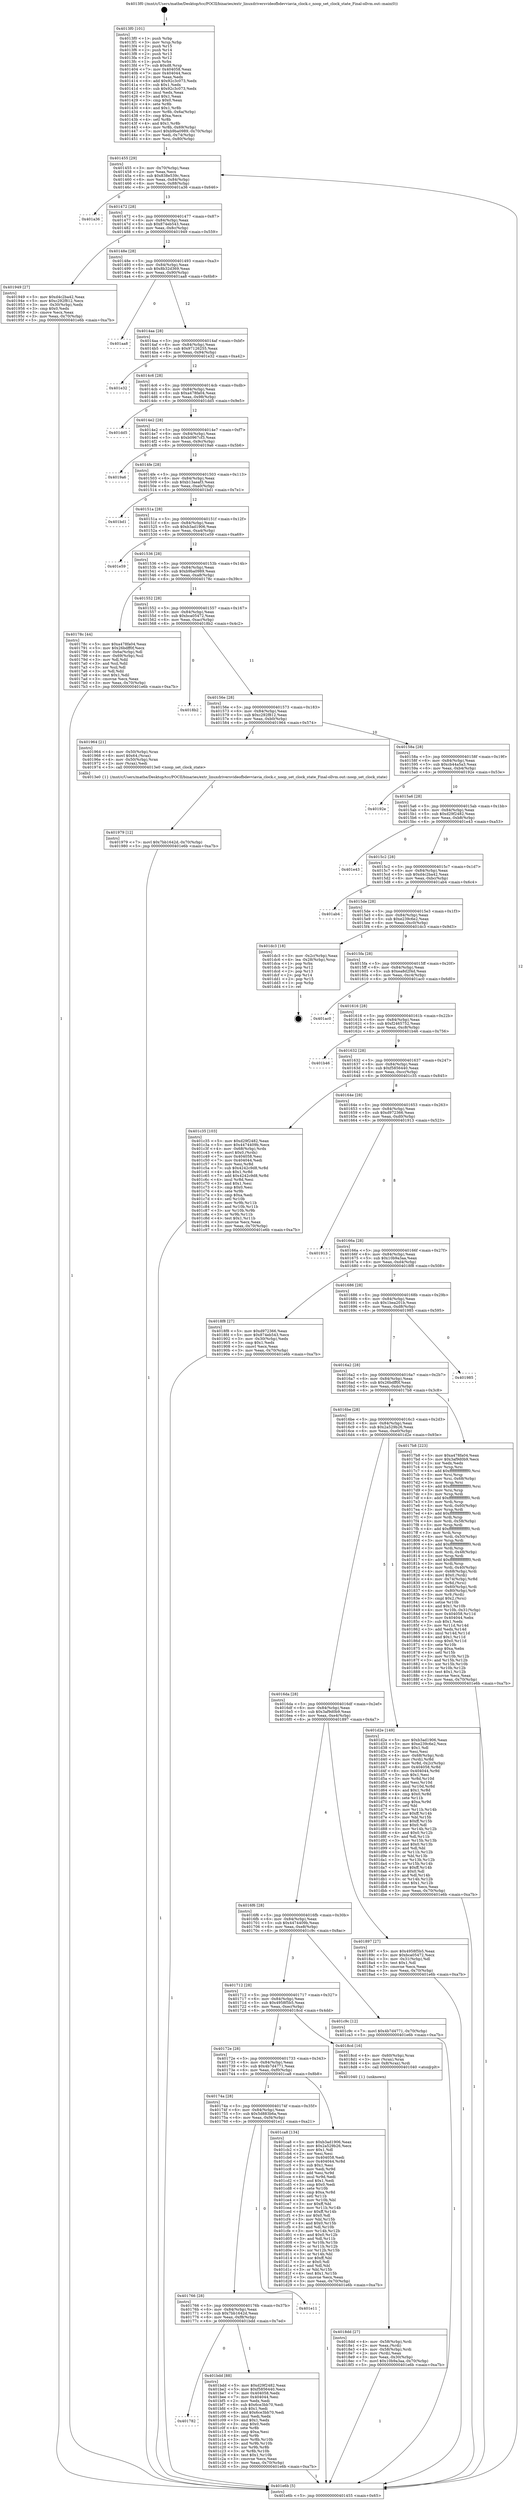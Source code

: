 digraph "0x4013f0" {
  label = "0x4013f0 (/mnt/c/Users/mathe/Desktop/tcc/POCII/binaries/extr_linuxdriversvideofbdevviavia_clock.c_noop_set_clock_state_Final-ollvm.out::main(0))"
  labelloc = "t"
  node[shape=record]

  Entry [label="",width=0.3,height=0.3,shape=circle,fillcolor=black,style=filled]
  "0x401455" [label="{
     0x401455 [29]\l
     | [instrs]\l
     &nbsp;&nbsp;0x401455 \<+3\>: mov -0x70(%rbp),%eax\l
     &nbsp;&nbsp;0x401458 \<+2\>: mov %eax,%ecx\l
     &nbsp;&nbsp;0x40145a \<+6\>: sub $0x838e539c,%ecx\l
     &nbsp;&nbsp;0x401460 \<+6\>: mov %eax,-0x84(%rbp)\l
     &nbsp;&nbsp;0x401466 \<+6\>: mov %ecx,-0x88(%rbp)\l
     &nbsp;&nbsp;0x40146c \<+6\>: je 0000000000401a36 \<main+0x646\>\l
  }"]
  "0x401a36" [label="{
     0x401a36\l
  }", style=dashed]
  "0x401472" [label="{
     0x401472 [28]\l
     | [instrs]\l
     &nbsp;&nbsp;0x401472 \<+5\>: jmp 0000000000401477 \<main+0x87\>\l
     &nbsp;&nbsp;0x401477 \<+6\>: mov -0x84(%rbp),%eax\l
     &nbsp;&nbsp;0x40147d \<+5\>: sub $0x874eb543,%eax\l
     &nbsp;&nbsp;0x401482 \<+6\>: mov %eax,-0x8c(%rbp)\l
     &nbsp;&nbsp;0x401488 \<+6\>: je 0000000000401949 \<main+0x559\>\l
  }"]
  Exit [label="",width=0.3,height=0.3,shape=circle,fillcolor=black,style=filled,peripheries=2]
  "0x401949" [label="{
     0x401949 [27]\l
     | [instrs]\l
     &nbsp;&nbsp;0x401949 \<+5\>: mov $0xd4c2ba42,%eax\l
     &nbsp;&nbsp;0x40194e \<+5\>: mov $0xc292f812,%ecx\l
     &nbsp;&nbsp;0x401953 \<+3\>: mov -0x30(%rbp),%edx\l
     &nbsp;&nbsp;0x401956 \<+3\>: cmp $0x0,%edx\l
     &nbsp;&nbsp;0x401959 \<+3\>: cmove %ecx,%eax\l
     &nbsp;&nbsp;0x40195c \<+3\>: mov %eax,-0x70(%rbp)\l
     &nbsp;&nbsp;0x40195f \<+5\>: jmp 0000000000401e6b \<main+0xa7b\>\l
  }"]
  "0x40148e" [label="{
     0x40148e [28]\l
     | [instrs]\l
     &nbsp;&nbsp;0x40148e \<+5\>: jmp 0000000000401493 \<main+0xa3\>\l
     &nbsp;&nbsp;0x401493 \<+6\>: mov -0x84(%rbp),%eax\l
     &nbsp;&nbsp;0x401499 \<+5\>: sub $0x8b32d369,%eax\l
     &nbsp;&nbsp;0x40149e \<+6\>: mov %eax,-0x90(%rbp)\l
     &nbsp;&nbsp;0x4014a4 \<+6\>: je 0000000000401aa8 \<main+0x6b8\>\l
  }"]
  "0x401782" [label="{
     0x401782\l
  }", style=dashed]
  "0x401aa8" [label="{
     0x401aa8\l
  }", style=dashed]
  "0x4014aa" [label="{
     0x4014aa [28]\l
     | [instrs]\l
     &nbsp;&nbsp;0x4014aa \<+5\>: jmp 00000000004014af \<main+0xbf\>\l
     &nbsp;&nbsp;0x4014af \<+6\>: mov -0x84(%rbp),%eax\l
     &nbsp;&nbsp;0x4014b5 \<+5\>: sub $0x97126255,%eax\l
     &nbsp;&nbsp;0x4014ba \<+6\>: mov %eax,-0x94(%rbp)\l
     &nbsp;&nbsp;0x4014c0 \<+6\>: je 0000000000401e32 \<main+0xa42\>\l
  }"]
  "0x401bdd" [label="{
     0x401bdd [88]\l
     | [instrs]\l
     &nbsp;&nbsp;0x401bdd \<+5\>: mov $0xd29f2482,%eax\l
     &nbsp;&nbsp;0x401be2 \<+5\>: mov $0xf5856440,%ecx\l
     &nbsp;&nbsp;0x401be7 \<+7\>: mov 0x404058,%edx\l
     &nbsp;&nbsp;0x401bee \<+7\>: mov 0x404044,%esi\l
     &nbsp;&nbsp;0x401bf5 \<+2\>: mov %edx,%edi\l
     &nbsp;&nbsp;0x401bf7 \<+6\>: sub $0x6ce3bb70,%edi\l
     &nbsp;&nbsp;0x401bfd \<+3\>: sub $0x1,%edi\l
     &nbsp;&nbsp;0x401c00 \<+6\>: add $0x6ce3bb70,%edi\l
     &nbsp;&nbsp;0x401c06 \<+3\>: imul %edi,%edx\l
     &nbsp;&nbsp;0x401c09 \<+3\>: and $0x1,%edx\l
     &nbsp;&nbsp;0x401c0c \<+3\>: cmp $0x0,%edx\l
     &nbsp;&nbsp;0x401c0f \<+4\>: sete %r8b\l
     &nbsp;&nbsp;0x401c13 \<+3\>: cmp $0xa,%esi\l
     &nbsp;&nbsp;0x401c16 \<+4\>: setl %r9b\l
     &nbsp;&nbsp;0x401c1a \<+3\>: mov %r8b,%r10b\l
     &nbsp;&nbsp;0x401c1d \<+3\>: and %r9b,%r10b\l
     &nbsp;&nbsp;0x401c20 \<+3\>: xor %r9b,%r8b\l
     &nbsp;&nbsp;0x401c23 \<+3\>: or %r8b,%r10b\l
     &nbsp;&nbsp;0x401c26 \<+4\>: test $0x1,%r10b\l
     &nbsp;&nbsp;0x401c2a \<+3\>: cmovne %ecx,%eax\l
     &nbsp;&nbsp;0x401c2d \<+3\>: mov %eax,-0x70(%rbp)\l
     &nbsp;&nbsp;0x401c30 \<+5\>: jmp 0000000000401e6b \<main+0xa7b\>\l
  }"]
  "0x401e32" [label="{
     0x401e32\l
  }", style=dashed]
  "0x4014c6" [label="{
     0x4014c6 [28]\l
     | [instrs]\l
     &nbsp;&nbsp;0x4014c6 \<+5\>: jmp 00000000004014cb \<main+0xdb\>\l
     &nbsp;&nbsp;0x4014cb \<+6\>: mov -0x84(%rbp),%eax\l
     &nbsp;&nbsp;0x4014d1 \<+5\>: sub $0xa478fa04,%eax\l
     &nbsp;&nbsp;0x4014d6 \<+6\>: mov %eax,-0x98(%rbp)\l
     &nbsp;&nbsp;0x4014dc \<+6\>: je 0000000000401dd5 \<main+0x9e5\>\l
  }"]
  "0x401766" [label="{
     0x401766 [28]\l
     | [instrs]\l
     &nbsp;&nbsp;0x401766 \<+5\>: jmp 000000000040176b \<main+0x37b\>\l
     &nbsp;&nbsp;0x40176b \<+6\>: mov -0x84(%rbp),%eax\l
     &nbsp;&nbsp;0x401771 \<+5\>: sub $0x7bb1642d,%eax\l
     &nbsp;&nbsp;0x401776 \<+6\>: mov %eax,-0xf8(%rbp)\l
     &nbsp;&nbsp;0x40177c \<+6\>: je 0000000000401bdd \<main+0x7ed\>\l
  }"]
  "0x401dd5" [label="{
     0x401dd5\l
  }", style=dashed]
  "0x4014e2" [label="{
     0x4014e2 [28]\l
     | [instrs]\l
     &nbsp;&nbsp;0x4014e2 \<+5\>: jmp 00000000004014e7 \<main+0xf7\>\l
     &nbsp;&nbsp;0x4014e7 \<+6\>: mov -0x84(%rbp),%eax\l
     &nbsp;&nbsp;0x4014ed \<+5\>: sub $0xb0967cf3,%eax\l
     &nbsp;&nbsp;0x4014f2 \<+6\>: mov %eax,-0x9c(%rbp)\l
     &nbsp;&nbsp;0x4014f8 \<+6\>: je 00000000004019a6 \<main+0x5b6\>\l
  }"]
  "0x401e11" [label="{
     0x401e11\l
  }", style=dashed]
  "0x4019a6" [label="{
     0x4019a6\l
  }", style=dashed]
  "0x4014fe" [label="{
     0x4014fe [28]\l
     | [instrs]\l
     &nbsp;&nbsp;0x4014fe \<+5\>: jmp 0000000000401503 \<main+0x113\>\l
     &nbsp;&nbsp;0x401503 \<+6\>: mov -0x84(%rbp),%eax\l
     &nbsp;&nbsp;0x401509 \<+5\>: sub $0xb13aeaf3,%eax\l
     &nbsp;&nbsp;0x40150e \<+6\>: mov %eax,-0xa0(%rbp)\l
     &nbsp;&nbsp;0x401514 \<+6\>: je 0000000000401bd1 \<main+0x7e1\>\l
  }"]
  "0x40174a" [label="{
     0x40174a [28]\l
     | [instrs]\l
     &nbsp;&nbsp;0x40174a \<+5\>: jmp 000000000040174f \<main+0x35f\>\l
     &nbsp;&nbsp;0x40174f \<+6\>: mov -0x84(%rbp),%eax\l
     &nbsp;&nbsp;0x401755 \<+5\>: sub $0x5d883b6a,%eax\l
     &nbsp;&nbsp;0x40175a \<+6\>: mov %eax,-0xf4(%rbp)\l
     &nbsp;&nbsp;0x401760 \<+6\>: je 0000000000401e11 \<main+0xa21\>\l
  }"]
  "0x401bd1" [label="{
     0x401bd1\l
  }", style=dashed]
  "0x40151a" [label="{
     0x40151a [28]\l
     | [instrs]\l
     &nbsp;&nbsp;0x40151a \<+5\>: jmp 000000000040151f \<main+0x12f\>\l
     &nbsp;&nbsp;0x40151f \<+6\>: mov -0x84(%rbp),%eax\l
     &nbsp;&nbsp;0x401525 \<+5\>: sub $0xb3ad1906,%eax\l
     &nbsp;&nbsp;0x40152a \<+6\>: mov %eax,-0xa4(%rbp)\l
     &nbsp;&nbsp;0x401530 \<+6\>: je 0000000000401e59 \<main+0xa69\>\l
  }"]
  "0x401ca8" [label="{
     0x401ca8 [134]\l
     | [instrs]\l
     &nbsp;&nbsp;0x401ca8 \<+5\>: mov $0xb3ad1906,%eax\l
     &nbsp;&nbsp;0x401cad \<+5\>: mov $0x2a529b26,%ecx\l
     &nbsp;&nbsp;0x401cb2 \<+2\>: mov $0x1,%dl\l
     &nbsp;&nbsp;0x401cb4 \<+2\>: xor %esi,%esi\l
     &nbsp;&nbsp;0x401cb6 \<+7\>: mov 0x404058,%edi\l
     &nbsp;&nbsp;0x401cbd \<+8\>: mov 0x404044,%r8d\l
     &nbsp;&nbsp;0x401cc5 \<+3\>: sub $0x1,%esi\l
     &nbsp;&nbsp;0x401cc8 \<+3\>: mov %edi,%r9d\l
     &nbsp;&nbsp;0x401ccb \<+3\>: add %esi,%r9d\l
     &nbsp;&nbsp;0x401cce \<+4\>: imul %r9d,%edi\l
     &nbsp;&nbsp;0x401cd2 \<+3\>: and $0x1,%edi\l
     &nbsp;&nbsp;0x401cd5 \<+3\>: cmp $0x0,%edi\l
     &nbsp;&nbsp;0x401cd8 \<+4\>: sete %r10b\l
     &nbsp;&nbsp;0x401cdc \<+4\>: cmp $0xa,%r8d\l
     &nbsp;&nbsp;0x401ce0 \<+4\>: setl %r11b\l
     &nbsp;&nbsp;0x401ce4 \<+3\>: mov %r10b,%bl\l
     &nbsp;&nbsp;0x401ce7 \<+3\>: xor $0xff,%bl\l
     &nbsp;&nbsp;0x401cea \<+3\>: mov %r11b,%r14b\l
     &nbsp;&nbsp;0x401ced \<+4\>: xor $0xff,%r14b\l
     &nbsp;&nbsp;0x401cf1 \<+3\>: xor $0x0,%dl\l
     &nbsp;&nbsp;0x401cf4 \<+3\>: mov %bl,%r15b\l
     &nbsp;&nbsp;0x401cf7 \<+4\>: and $0x0,%r15b\l
     &nbsp;&nbsp;0x401cfb \<+3\>: and %dl,%r10b\l
     &nbsp;&nbsp;0x401cfe \<+3\>: mov %r14b,%r12b\l
     &nbsp;&nbsp;0x401d01 \<+4\>: and $0x0,%r12b\l
     &nbsp;&nbsp;0x401d05 \<+3\>: and %dl,%r11b\l
     &nbsp;&nbsp;0x401d08 \<+3\>: or %r10b,%r15b\l
     &nbsp;&nbsp;0x401d0b \<+3\>: or %r11b,%r12b\l
     &nbsp;&nbsp;0x401d0e \<+3\>: xor %r12b,%r15b\l
     &nbsp;&nbsp;0x401d11 \<+3\>: or %r14b,%bl\l
     &nbsp;&nbsp;0x401d14 \<+3\>: xor $0xff,%bl\l
     &nbsp;&nbsp;0x401d17 \<+3\>: or $0x0,%dl\l
     &nbsp;&nbsp;0x401d1a \<+2\>: and %dl,%bl\l
     &nbsp;&nbsp;0x401d1c \<+3\>: or %bl,%r15b\l
     &nbsp;&nbsp;0x401d1f \<+4\>: test $0x1,%r15b\l
     &nbsp;&nbsp;0x401d23 \<+3\>: cmovne %ecx,%eax\l
     &nbsp;&nbsp;0x401d26 \<+3\>: mov %eax,-0x70(%rbp)\l
     &nbsp;&nbsp;0x401d29 \<+5\>: jmp 0000000000401e6b \<main+0xa7b\>\l
  }"]
  "0x401e59" [label="{
     0x401e59\l
  }", style=dashed]
  "0x401536" [label="{
     0x401536 [28]\l
     | [instrs]\l
     &nbsp;&nbsp;0x401536 \<+5\>: jmp 000000000040153b \<main+0x14b\>\l
     &nbsp;&nbsp;0x40153b \<+6\>: mov -0x84(%rbp),%eax\l
     &nbsp;&nbsp;0x401541 \<+5\>: sub $0xb9ba0989,%eax\l
     &nbsp;&nbsp;0x401546 \<+6\>: mov %eax,-0xa8(%rbp)\l
     &nbsp;&nbsp;0x40154c \<+6\>: je 000000000040178c \<main+0x39c\>\l
  }"]
  "0x401979" [label="{
     0x401979 [12]\l
     | [instrs]\l
     &nbsp;&nbsp;0x401979 \<+7\>: movl $0x7bb1642d,-0x70(%rbp)\l
     &nbsp;&nbsp;0x401980 \<+5\>: jmp 0000000000401e6b \<main+0xa7b\>\l
  }"]
  "0x40178c" [label="{
     0x40178c [44]\l
     | [instrs]\l
     &nbsp;&nbsp;0x40178c \<+5\>: mov $0xa478fa04,%eax\l
     &nbsp;&nbsp;0x401791 \<+5\>: mov $0x26bdff0f,%ecx\l
     &nbsp;&nbsp;0x401796 \<+3\>: mov -0x6a(%rbp),%dl\l
     &nbsp;&nbsp;0x401799 \<+4\>: mov -0x69(%rbp),%sil\l
     &nbsp;&nbsp;0x40179d \<+3\>: mov %dl,%dil\l
     &nbsp;&nbsp;0x4017a0 \<+3\>: and %sil,%dil\l
     &nbsp;&nbsp;0x4017a3 \<+3\>: xor %sil,%dl\l
     &nbsp;&nbsp;0x4017a6 \<+3\>: or %dl,%dil\l
     &nbsp;&nbsp;0x4017a9 \<+4\>: test $0x1,%dil\l
     &nbsp;&nbsp;0x4017ad \<+3\>: cmovne %ecx,%eax\l
     &nbsp;&nbsp;0x4017b0 \<+3\>: mov %eax,-0x70(%rbp)\l
     &nbsp;&nbsp;0x4017b3 \<+5\>: jmp 0000000000401e6b \<main+0xa7b\>\l
  }"]
  "0x401552" [label="{
     0x401552 [28]\l
     | [instrs]\l
     &nbsp;&nbsp;0x401552 \<+5\>: jmp 0000000000401557 \<main+0x167\>\l
     &nbsp;&nbsp;0x401557 \<+6\>: mov -0x84(%rbp),%eax\l
     &nbsp;&nbsp;0x40155d \<+5\>: sub $0xbca05472,%eax\l
     &nbsp;&nbsp;0x401562 \<+6\>: mov %eax,-0xac(%rbp)\l
     &nbsp;&nbsp;0x401568 \<+6\>: je 00000000004018b2 \<main+0x4c2\>\l
  }"]
  "0x401e6b" [label="{
     0x401e6b [5]\l
     | [instrs]\l
     &nbsp;&nbsp;0x401e6b \<+5\>: jmp 0000000000401455 \<main+0x65\>\l
  }"]
  "0x4013f0" [label="{
     0x4013f0 [101]\l
     | [instrs]\l
     &nbsp;&nbsp;0x4013f0 \<+1\>: push %rbp\l
     &nbsp;&nbsp;0x4013f1 \<+3\>: mov %rsp,%rbp\l
     &nbsp;&nbsp;0x4013f4 \<+2\>: push %r15\l
     &nbsp;&nbsp;0x4013f6 \<+2\>: push %r14\l
     &nbsp;&nbsp;0x4013f8 \<+2\>: push %r13\l
     &nbsp;&nbsp;0x4013fa \<+2\>: push %r12\l
     &nbsp;&nbsp;0x4013fc \<+1\>: push %rbx\l
     &nbsp;&nbsp;0x4013fd \<+7\>: sub $0xd8,%rsp\l
     &nbsp;&nbsp;0x401404 \<+7\>: mov 0x404058,%eax\l
     &nbsp;&nbsp;0x40140b \<+7\>: mov 0x404044,%ecx\l
     &nbsp;&nbsp;0x401412 \<+2\>: mov %eax,%edx\l
     &nbsp;&nbsp;0x401414 \<+6\>: add $0x92c3c073,%edx\l
     &nbsp;&nbsp;0x40141a \<+3\>: sub $0x1,%edx\l
     &nbsp;&nbsp;0x40141d \<+6\>: sub $0x92c3c073,%edx\l
     &nbsp;&nbsp;0x401423 \<+3\>: imul %edx,%eax\l
     &nbsp;&nbsp;0x401426 \<+3\>: and $0x1,%eax\l
     &nbsp;&nbsp;0x401429 \<+3\>: cmp $0x0,%eax\l
     &nbsp;&nbsp;0x40142c \<+4\>: sete %r8b\l
     &nbsp;&nbsp;0x401430 \<+4\>: and $0x1,%r8b\l
     &nbsp;&nbsp;0x401434 \<+4\>: mov %r8b,-0x6a(%rbp)\l
     &nbsp;&nbsp;0x401438 \<+3\>: cmp $0xa,%ecx\l
     &nbsp;&nbsp;0x40143b \<+4\>: setl %r8b\l
     &nbsp;&nbsp;0x40143f \<+4\>: and $0x1,%r8b\l
     &nbsp;&nbsp;0x401443 \<+4\>: mov %r8b,-0x69(%rbp)\l
     &nbsp;&nbsp;0x401447 \<+7\>: movl $0xb9ba0989,-0x70(%rbp)\l
     &nbsp;&nbsp;0x40144e \<+3\>: mov %edi,-0x74(%rbp)\l
     &nbsp;&nbsp;0x401451 \<+4\>: mov %rsi,-0x80(%rbp)\l
  }"]
  "0x4018dd" [label="{
     0x4018dd [27]\l
     | [instrs]\l
     &nbsp;&nbsp;0x4018dd \<+4\>: mov -0x58(%rbp),%rdi\l
     &nbsp;&nbsp;0x4018e1 \<+2\>: mov %eax,(%rdi)\l
     &nbsp;&nbsp;0x4018e3 \<+4\>: mov -0x58(%rbp),%rdi\l
     &nbsp;&nbsp;0x4018e7 \<+2\>: mov (%rdi),%eax\l
     &nbsp;&nbsp;0x4018e9 \<+3\>: mov %eax,-0x30(%rbp)\l
     &nbsp;&nbsp;0x4018ec \<+7\>: movl $0x10b9a3aa,-0x70(%rbp)\l
     &nbsp;&nbsp;0x4018f3 \<+5\>: jmp 0000000000401e6b \<main+0xa7b\>\l
  }"]
  "0x4018b2" [label="{
     0x4018b2\l
  }", style=dashed]
  "0x40156e" [label="{
     0x40156e [28]\l
     | [instrs]\l
     &nbsp;&nbsp;0x40156e \<+5\>: jmp 0000000000401573 \<main+0x183\>\l
     &nbsp;&nbsp;0x401573 \<+6\>: mov -0x84(%rbp),%eax\l
     &nbsp;&nbsp;0x401579 \<+5\>: sub $0xc292f812,%eax\l
     &nbsp;&nbsp;0x40157e \<+6\>: mov %eax,-0xb0(%rbp)\l
     &nbsp;&nbsp;0x401584 \<+6\>: je 0000000000401964 \<main+0x574\>\l
  }"]
  "0x40172e" [label="{
     0x40172e [28]\l
     | [instrs]\l
     &nbsp;&nbsp;0x40172e \<+5\>: jmp 0000000000401733 \<main+0x343\>\l
     &nbsp;&nbsp;0x401733 \<+6\>: mov -0x84(%rbp),%eax\l
     &nbsp;&nbsp;0x401739 \<+5\>: sub $0x4b7d4771,%eax\l
     &nbsp;&nbsp;0x40173e \<+6\>: mov %eax,-0xf0(%rbp)\l
     &nbsp;&nbsp;0x401744 \<+6\>: je 0000000000401ca8 \<main+0x8b8\>\l
  }"]
  "0x401964" [label="{
     0x401964 [21]\l
     | [instrs]\l
     &nbsp;&nbsp;0x401964 \<+4\>: mov -0x50(%rbp),%rax\l
     &nbsp;&nbsp;0x401968 \<+6\>: movl $0x64,(%rax)\l
     &nbsp;&nbsp;0x40196e \<+4\>: mov -0x50(%rbp),%rax\l
     &nbsp;&nbsp;0x401972 \<+2\>: mov (%rax),%edi\l
     &nbsp;&nbsp;0x401974 \<+5\>: call 00000000004013e0 \<noop_set_clock_state\>\l
     | [calls]\l
     &nbsp;&nbsp;0x4013e0 \{1\} (/mnt/c/Users/mathe/Desktop/tcc/POCII/binaries/extr_linuxdriversvideofbdevviavia_clock.c_noop_set_clock_state_Final-ollvm.out::noop_set_clock_state)\l
  }"]
  "0x40158a" [label="{
     0x40158a [28]\l
     | [instrs]\l
     &nbsp;&nbsp;0x40158a \<+5\>: jmp 000000000040158f \<main+0x19f\>\l
     &nbsp;&nbsp;0x40158f \<+6\>: mov -0x84(%rbp),%eax\l
     &nbsp;&nbsp;0x401595 \<+5\>: sub $0xcb44a5a3,%eax\l
     &nbsp;&nbsp;0x40159a \<+6\>: mov %eax,-0xb4(%rbp)\l
     &nbsp;&nbsp;0x4015a0 \<+6\>: je 000000000040192e \<main+0x53e\>\l
  }"]
  "0x4018cd" [label="{
     0x4018cd [16]\l
     | [instrs]\l
     &nbsp;&nbsp;0x4018cd \<+4\>: mov -0x60(%rbp),%rax\l
     &nbsp;&nbsp;0x4018d1 \<+3\>: mov (%rax),%rax\l
     &nbsp;&nbsp;0x4018d4 \<+4\>: mov 0x8(%rax),%rdi\l
     &nbsp;&nbsp;0x4018d8 \<+5\>: call 0000000000401040 \<atoi@plt\>\l
     | [calls]\l
     &nbsp;&nbsp;0x401040 \{1\} (unknown)\l
  }"]
  "0x40192e" [label="{
     0x40192e\l
  }", style=dashed]
  "0x4015a6" [label="{
     0x4015a6 [28]\l
     | [instrs]\l
     &nbsp;&nbsp;0x4015a6 \<+5\>: jmp 00000000004015ab \<main+0x1bb\>\l
     &nbsp;&nbsp;0x4015ab \<+6\>: mov -0x84(%rbp),%eax\l
     &nbsp;&nbsp;0x4015b1 \<+5\>: sub $0xd29f2482,%eax\l
     &nbsp;&nbsp;0x4015b6 \<+6\>: mov %eax,-0xb8(%rbp)\l
     &nbsp;&nbsp;0x4015bc \<+6\>: je 0000000000401e43 \<main+0xa53\>\l
  }"]
  "0x401712" [label="{
     0x401712 [28]\l
     | [instrs]\l
     &nbsp;&nbsp;0x401712 \<+5\>: jmp 0000000000401717 \<main+0x327\>\l
     &nbsp;&nbsp;0x401717 \<+6\>: mov -0x84(%rbp),%eax\l
     &nbsp;&nbsp;0x40171d \<+5\>: sub $0x4958f5b5,%eax\l
     &nbsp;&nbsp;0x401722 \<+6\>: mov %eax,-0xec(%rbp)\l
     &nbsp;&nbsp;0x401728 \<+6\>: je 00000000004018cd \<main+0x4dd\>\l
  }"]
  "0x401e43" [label="{
     0x401e43\l
  }", style=dashed]
  "0x4015c2" [label="{
     0x4015c2 [28]\l
     | [instrs]\l
     &nbsp;&nbsp;0x4015c2 \<+5\>: jmp 00000000004015c7 \<main+0x1d7\>\l
     &nbsp;&nbsp;0x4015c7 \<+6\>: mov -0x84(%rbp),%eax\l
     &nbsp;&nbsp;0x4015cd \<+5\>: sub $0xd4c2ba42,%eax\l
     &nbsp;&nbsp;0x4015d2 \<+6\>: mov %eax,-0xbc(%rbp)\l
     &nbsp;&nbsp;0x4015d8 \<+6\>: je 0000000000401ab4 \<main+0x6c4\>\l
  }"]
  "0x401c9c" [label="{
     0x401c9c [12]\l
     | [instrs]\l
     &nbsp;&nbsp;0x401c9c \<+7\>: movl $0x4b7d4771,-0x70(%rbp)\l
     &nbsp;&nbsp;0x401ca3 \<+5\>: jmp 0000000000401e6b \<main+0xa7b\>\l
  }"]
  "0x401ab4" [label="{
     0x401ab4\l
  }", style=dashed]
  "0x4015de" [label="{
     0x4015de [28]\l
     | [instrs]\l
     &nbsp;&nbsp;0x4015de \<+5\>: jmp 00000000004015e3 \<main+0x1f3\>\l
     &nbsp;&nbsp;0x4015e3 \<+6\>: mov -0x84(%rbp),%eax\l
     &nbsp;&nbsp;0x4015e9 \<+5\>: sub $0xe239c6e2,%eax\l
     &nbsp;&nbsp;0x4015ee \<+6\>: mov %eax,-0xc0(%rbp)\l
     &nbsp;&nbsp;0x4015f4 \<+6\>: je 0000000000401dc3 \<main+0x9d3\>\l
  }"]
  "0x4016f6" [label="{
     0x4016f6 [28]\l
     | [instrs]\l
     &nbsp;&nbsp;0x4016f6 \<+5\>: jmp 00000000004016fb \<main+0x30b\>\l
     &nbsp;&nbsp;0x4016fb \<+6\>: mov -0x84(%rbp),%eax\l
     &nbsp;&nbsp;0x401701 \<+5\>: sub $0x4474409b,%eax\l
     &nbsp;&nbsp;0x401706 \<+6\>: mov %eax,-0xe8(%rbp)\l
     &nbsp;&nbsp;0x40170c \<+6\>: je 0000000000401c9c \<main+0x8ac\>\l
  }"]
  "0x401dc3" [label="{
     0x401dc3 [18]\l
     | [instrs]\l
     &nbsp;&nbsp;0x401dc3 \<+3\>: mov -0x2c(%rbp),%eax\l
     &nbsp;&nbsp;0x401dc6 \<+4\>: lea -0x28(%rbp),%rsp\l
     &nbsp;&nbsp;0x401dca \<+1\>: pop %rbx\l
     &nbsp;&nbsp;0x401dcb \<+2\>: pop %r12\l
     &nbsp;&nbsp;0x401dcd \<+2\>: pop %r13\l
     &nbsp;&nbsp;0x401dcf \<+2\>: pop %r14\l
     &nbsp;&nbsp;0x401dd1 \<+2\>: pop %r15\l
     &nbsp;&nbsp;0x401dd3 \<+1\>: pop %rbp\l
     &nbsp;&nbsp;0x401dd4 \<+1\>: ret\l
  }"]
  "0x4015fa" [label="{
     0x4015fa [28]\l
     | [instrs]\l
     &nbsp;&nbsp;0x4015fa \<+5\>: jmp 00000000004015ff \<main+0x20f\>\l
     &nbsp;&nbsp;0x4015ff \<+6\>: mov -0x84(%rbp),%eax\l
     &nbsp;&nbsp;0x401605 \<+5\>: sub $0xea8d2f4d,%eax\l
     &nbsp;&nbsp;0x40160a \<+6\>: mov %eax,-0xc4(%rbp)\l
     &nbsp;&nbsp;0x401610 \<+6\>: je 0000000000401ac0 \<main+0x6d0\>\l
  }"]
  "0x401897" [label="{
     0x401897 [27]\l
     | [instrs]\l
     &nbsp;&nbsp;0x401897 \<+5\>: mov $0x4958f5b5,%eax\l
     &nbsp;&nbsp;0x40189c \<+5\>: mov $0xbca05472,%ecx\l
     &nbsp;&nbsp;0x4018a1 \<+3\>: mov -0x31(%rbp),%dl\l
     &nbsp;&nbsp;0x4018a4 \<+3\>: test $0x1,%dl\l
     &nbsp;&nbsp;0x4018a7 \<+3\>: cmovne %ecx,%eax\l
     &nbsp;&nbsp;0x4018aa \<+3\>: mov %eax,-0x70(%rbp)\l
     &nbsp;&nbsp;0x4018ad \<+5\>: jmp 0000000000401e6b \<main+0xa7b\>\l
  }"]
  "0x401ac0" [label="{
     0x401ac0\l
  }", style=dashed]
  "0x401616" [label="{
     0x401616 [28]\l
     | [instrs]\l
     &nbsp;&nbsp;0x401616 \<+5\>: jmp 000000000040161b \<main+0x22b\>\l
     &nbsp;&nbsp;0x40161b \<+6\>: mov -0x84(%rbp),%eax\l
     &nbsp;&nbsp;0x401621 \<+5\>: sub $0xf2465752,%eax\l
     &nbsp;&nbsp;0x401626 \<+6\>: mov %eax,-0xc8(%rbp)\l
     &nbsp;&nbsp;0x40162c \<+6\>: je 0000000000401b46 \<main+0x756\>\l
  }"]
  "0x4016da" [label="{
     0x4016da [28]\l
     | [instrs]\l
     &nbsp;&nbsp;0x4016da \<+5\>: jmp 00000000004016df \<main+0x2ef\>\l
     &nbsp;&nbsp;0x4016df \<+6\>: mov -0x84(%rbp),%eax\l
     &nbsp;&nbsp;0x4016e5 \<+5\>: sub $0x3af9d0b9,%eax\l
     &nbsp;&nbsp;0x4016ea \<+6\>: mov %eax,-0xe4(%rbp)\l
     &nbsp;&nbsp;0x4016f0 \<+6\>: je 0000000000401897 \<main+0x4a7\>\l
  }"]
  "0x401b46" [label="{
     0x401b46\l
  }", style=dashed]
  "0x401632" [label="{
     0x401632 [28]\l
     | [instrs]\l
     &nbsp;&nbsp;0x401632 \<+5\>: jmp 0000000000401637 \<main+0x247\>\l
     &nbsp;&nbsp;0x401637 \<+6\>: mov -0x84(%rbp),%eax\l
     &nbsp;&nbsp;0x40163d \<+5\>: sub $0xf5856440,%eax\l
     &nbsp;&nbsp;0x401642 \<+6\>: mov %eax,-0xcc(%rbp)\l
     &nbsp;&nbsp;0x401648 \<+6\>: je 0000000000401c35 \<main+0x845\>\l
  }"]
  "0x401d2e" [label="{
     0x401d2e [149]\l
     | [instrs]\l
     &nbsp;&nbsp;0x401d2e \<+5\>: mov $0xb3ad1906,%eax\l
     &nbsp;&nbsp;0x401d33 \<+5\>: mov $0xe239c6e2,%ecx\l
     &nbsp;&nbsp;0x401d38 \<+2\>: mov $0x1,%dl\l
     &nbsp;&nbsp;0x401d3a \<+2\>: xor %esi,%esi\l
     &nbsp;&nbsp;0x401d3c \<+4\>: mov -0x68(%rbp),%rdi\l
     &nbsp;&nbsp;0x401d40 \<+3\>: mov (%rdi),%r8d\l
     &nbsp;&nbsp;0x401d43 \<+4\>: mov %r8d,-0x2c(%rbp)\l
     &nbsp;&nbsp;0x401d47 \<+8\>: mov 0x404058,%r8d\l
     &nbsp;&nbsp;0x401d4f \<+8\>: mov 0x404044,%r9d\l
     &nbsp;&nbsp;0x401d57 \<+3\>: sub $0x1,%esi\l
     &nbsp;&nbsp;0x401d5a \<+3\>: mov %r8d,%r10d\l
     &nbsp;&nbsp;0x401d5d \<+3\>: add %esi,%r10d\l
     &nbsp;&nbsp;0x401d60 \<+4\>: imul %r10d,%r8d\l
     &nbsp;&nbsp;0x401d64 \<+4\>: and $0x1,%r8d\l
     &nbsp;&nbsp;0x401d68 \<+4\>: cmp $0x0,%r8d\l
     &nbsp;&nbsp;0x401d6c \<+4\>: sete %r11b\l
     &nbsp;&nbsp;0x401d70 \<+4\>: cmp $0xa,%r9d\l
     &nbsp;&nbsp;0x401d74 \<+3\>: setl %bl\l
     &nbsp;&nbsp;0x401d77 \<+3\>: mov %r11b,%r14b\l
     &nbsp;&nbsp;0x401d7a \<+4\>: xor $0xff,%r14b\l
     &nbsp;&nbsp;0x401d7e \<+3\>: mov %bl,%r15b\l
     &nbsp;&nbsp;0x401d81 \<+4\>: xor $0xff,%r15b\l
     &nbsp;&nbsp;0x401d85 \<+3\>: xor $0x0,%dl\l
     &nbsp;&nbsp;0x401d88 \<+3\>: mov %r14b,%r12b\l
     &nbsp;&nbsp;0x401d8b \<+4\>: and $0x0,%r12b\l
     &nbsp;&nbsp;0x401d8f \<+3\>: and %dl,%r11b\l
     &nbsp;&nbsp;0x401d92 \<+3\>: mov %r15b,%r13b\l
     &nbsp;&nbsp;0x401d95 \<+4\>: and $0x0,%r13b\l
     &nbsp;&nbsp;0x401d99 \<+2\>: and %dl,%bl\l
     &nbsp;&nbsp;0x401d9b \<+3\>: or %r11b,%r12b\l
     &nbsp;&nbsp;0x401d9e \<+3\>: or %bl,%r13b\l
     &nbsp;&nbsp;0x401da1 \<+3\>: xor %r13b,%r12b\l
     &nbsp;&nbsp;0x401da4 \<+3\>: or %r15b,%r14b\l
     &nbsp;&nbsp;0x401da7 \<+4\>: xor $0xff,%r14b\l
     &nbsp;&nbsp;0x401dab \<+3\>: or $0x0,%dl\l
     &nbsp;&nbsp;0x401dae \<+3\>: and %dl,%r14b\l
     &nbsp;&nbsp;0x401db1 \<+3\>: or %r14b,%r12b\l
     &nbsp;&nbsp;0x401db4 \<+4\>: test $0x1,%r12b\l
     &nbsp;&nbsp;0x401db8 \<+3\>: cmovne %ecx,%eax\l
     &nbsp;&nbsp;0x401dbb \<+3\>: mov %eax,-0x70(%rbp)\l
     &nbsp;&nbsp;0x401dbe \<+5\>: jmp 0000000000401e6b \<main+0xa7b\>\l
  }"]
  "0x401c35" [label="{
     0x401c35 [103]\l
     | [instrs]\l
     &nbsp;&nbsp;0x401c35 \<+5\>: mov $0xd29f2482,%eax\l
     &nbsp;&nbsp;0x401c3a \<+5\>: mov $0x4474409b,%ecx\l
     &nbsp;&nbsp;0x401c3f \<+4\>: mov -0x68(%rbp),%rdx\l
     &nbsp;&nbsp;0x401c43 \<+6\>: movl $0x0,(%rdx)\l
     &nbsp;&nbsp;0x401c49 \<+7\>: mov 0x404058,%esi\l
     &nbsp;&nbsp;0x401c50 \<+7\>: mov 0x404044,%edi\l
     &nbsp;&nbsp;0x401c57 \<+3\>: mov %esi,%r8d\l
     &nbsp;&nbsp;0x401c5a \<+7\>: sub $0x4242c9d8,%r8d\l
     &nbsp;&nbsp;0x401c61 \<+4\>: sub $0x1,%r8d\l
     &nbsp;&nbsp;0x401c65 \<+7\>: add $0x4242c9d8,%r8d\l
     &nbsp;&nbsp;0x401c6c \<+4\>: imul %r8d,%esi\l
     &nbsp;&nbsp;0x401c70 \<+3\>: and $0x1,%esi\l
     &nbsp;&nbsp;0x401c73 \<+3\>: cmp $0x0,%esi\l
     &nbsp;&nbsp;0x401c76 \<+4\>: sete %r9b\l
     &nbsp;&nbsp;0x401c7a \<+3\>: cmp $0xa,%edi\l
     &nbsp;&nbsp;0x401c7d \<+4\>: setl %r10b\l
     &nbsp;&nbsp;0x401c81 \<+3\>: mov %r9b,%r11b\l
     &nbsp;&nbsp;0x401c84 \<+3\>: and %r10b,%r11b\l
     &nbsp;&nbsp;0x401c87 \<+3\>: xor %r10b,%r9b\l
     &nbsp;&nbsp;0x401c8a \<+3\>: or %r9b,%r11b\l
     &nbsp;&nbsp;0x401c8d \<+4\>: test $0x1,%r11b\l
     &nbsp;&nbsp;0x401c91 \<+3\>: cmovne %ecx,%eax\l
     &nbsp;&nbsp;0x401c94 \<+3\>: mov %eax,-0x70(%rbp)\l
     &nbsp;&nbsp;0x401c97 \<+5\>: jmp 0000000000401e6b \<main+0xa7b\>\l
  }"]
  "0x40164e" [label="{
     0x40164e [28]\l
     | [instrs]\l
     &nbsp;&nbsp;0x40164e \<+5\>: jmp 0000000000401653 \<main+0x263\>\l
     &nbsp;&nbsp;0x401653 \<+6\>: mov -0x84(%rbp),%eax\l
     &nbsp;&nbsp;0x401659 \<+5\>: sub $0xd972366,%eax\l
     &nbsp;&nbsp;0x40165e \<+6\>: mov %eax,-0xd0(%rbp)\l
     &nbsp;&nbsp;0x401664 \<+6\>: je 0000000000401913 \<main+0x523\>\l
  }"]
  "0x4016be" [label="{
     0x4016be [28]\l
     | [instrs]\l
     &nbsp;&nbsp;0x4016be \<+5\>: jmp 00000000004016c3 \<main+0x2d3\>\l
     &nbsp;&nbsp;0x4016c3 \<+6\>: mov -0x84(%rbp),%eax\l
     &nbsp;&nbsp;0x4016c9 \<+5\>: sub $0x2a529b26,%eax\l
     &nbsp;&nbsp;0x4016ce \<+6\>: mov %eax,-0xe0(%rbp)\l
     &nbsp;&nbsp;0x4016d4 \<+6\>: je 0000000000401d2e \<main+0x93e\>\l
  }"]
  "0x401913" [label="{
     0x401913\l
  }", style=dashed]
  "0x40166a" [label="{
     0x40166a [28]\l
     | [instrs]\l
     &nbsp;&nbsp;0x40166a \<+5\>: jmp 000000000040166f \<main+0x27f\>\l
     &nbsp;&nbsp;0x40166f \<+6\>: mov -0x84(%rbp),%eax\l
     &nbsp;&nbsp;0x401675 \<+5\>: sub $0x10b9a3aa,%eax\l
     &nbsp;&nbsp;0x40167a \<+6\>: mov %eax,-0xd4(%rbp)\l
     &nbsp;&nbsp;0x401680 \<+6\>: je 00000000004018f8 \<main+0x508\>\l
  }"]
  "0x4017b8" [label="{
     0x4017b8 [223]\l
     | [instrs]\l
     &nbsp;&nbsp;0x4017b8 \<+5\>: mov $0xa478fa04,%eax\l
     &nbsp;&nbsp;0x4017bd \<+5\>: mov $0x3af9d0b9,%ecx\l
     &nbsp;&nbsp;0x4017c2 \<+2\>: xor %edx,%edx\l
     &nbsp;&nbsp;0x4017c4 \<+3\>: mov %rsp,%rsi\l
     &nbsp;&nbsp;0x4017c7 \<+4\>: add $0xfffffffffffffff0,%rsi\l
     &nbsp;&nbsp;0x4017cb \<+3\>: mov %rsi,%rsp\l
     &nbsp;&nbsp;0x4017ce \<+4\>: mov %rsi,-0x68(%rbp)\l
     &nbsp;&nbsp;0x4017d2 \<+3\>: mov %rsp,%rsi\l
     &nbsp;&nbsp;0x4017d5 \<+4\>: add $0xfffffffffffffff0,%rsi\l
     &nbsp;&nbsp;0x4017d9 \<+3\>: mov %rsi,%rsp\l
     &nbsp;&nbsp;0x4017dc \<+3\>: mov %rsp,%rdi\l
     &nbsp;&nbsp;0x4017df \<+4\>: add $0xfffffffffffffff0,%rdi\l
     &nbsp;&nbsp;0x4017e3 \<+3\>: mov %rdi,%rsp\l
     &nbsp;&nbsp;0x4017e6 \<+4\>: mov %rdi,-0x60(%rbp)\l
     &nbsp;&nbsp;0x4017ea \<+3\>: mov %rsp,%rdi\l
     &nbsp;&nbsp;0x4017ed \<+4\>: add $0xfffffffffffffff0,%rdi\l
     &nbsp;&nbsp;0x4017f1 \<+3\>: mov %rdi,%rsp\l
     &nbsp;&nbsp;0x4017f4 \<+4\>: mov %rdi,-0x58(%rbp)\l
     &nbsp;&nbsp;0x4017f8 \<+3\>: mov %rsp,%rdi\l
     &nbsp;&nbsp;0x4017fb \<+4\>: add $0xfffffffffffffff0,%rdi\l
     &nbsp;&nbsp;0x4017ff \<+3\>: mov %rdi,%rsp\l
     &nbsp;&nbsp;0x401802 \<+4\>: mov %rdi,-0x50(%rbp)\l
     &nbsp;&nbsp;0x401806 \<+3\>: mov %rsp,%rdi\l
     &nbsp;&nbsp;0x401809 \<+4\>: add $0xfffffffffffffff0,%rdi\l
     &nbsp;&nbsp;0x40180d \<+3\>: mov %rdi,%rsp\l
     &nbsp;&nbsp;0x401810 \<+4\>: mov %rdi,-0x48(%rbp)\l
     &nbsp;&nbsp;0x401814 \<+3\>: mov %rsp,%rdi\l
     &nbsp;&nbsp;0x401817 \<+4\>: add $0xfffffffffffffff0,%rdi\l
     &nbsp;&nbsp;0x40181b \<+3\>: mov %rdi,%rsp\l
     &nbsp;&nbsp;0x40181e \<+4\>: mov %rdi,-0x40(%rbp)\l
     &nbsp;&nbsp;0x401822 \<+4\>: mov -0x68(%rbp),%rdi\l
     &nbsp;&nbsp;0x401826 \<+6\>: movl $0x0,(%rdi)\l
     &nbsp;&nbsp;0x40182c \<+4\>: mov -0x74(%rbp),%r8d\l
     &nbsp;&nbsp;0x401830 \<+3\>: mov %r8d,(%rsi)\l
     &nbsp;&nbsp;0x401833 \<+4\>: mov -0x60(%rbp),%rdi\l
     &nbsp;&nbsp;0x401837 \<+4\>: mov -0x80(%rbp),%r9\l
     &nbsp;&nbsp;0x40183b \<+3\>: mov %r9,(%rdi)\l
     &nbsp;&nbsp;0x40183e \<+3\>: cmpl $0x2,(%rsi)\l
     &nbsp;&nbsp;0x401841 \<+4\>: setne %r10b\l
     &nbsp;&nbsp;0x401845 \<+4\>: and $0x1,%r10b\l
     &nbsp;&nbsp;0x401849 \<+4\>: mov %r10b,-0x31(%rbp)\l
     &nbsp;&nbsp;0x40184d \<+8\>: mov 0x404058,%r11d\l
     &nbsp;&nbsp;0x401855 \<+7\>: mov 0x404044,%ebx\l
     &nbsp;&nbsp;0x40185c \<+3\>: sub $0x1,%edx\l
     &nbsp;&nbsp;0x40185f \<+3\>: mov %r11d,%r14d\l
     &nbsp;&nbsp;0x401862 \<+3\>: add %edx,%r14d\l
     &nbsp;&nbsp;0x401865 \<+4\>: imul %r14d,%r11d\l
     &nbsp;&nbsp;0x401869 \<+4\>: and $0x1,%r11d\l
     &nbsp;&nbsp;0x40186d \<+4\>: cmp $0x0,%r11d\l
     &nbsp;&nbsp;0x401871 \<+4\>: sete %r10b\l
     &nbsp;&nbsp;0x401875 \<+3\>: cmp $0xa,%ebx\l
     &nbsp;&nbsp;0x401878 \<+4\>: setl %r15b\l
     &nbsp;&nbsp;0x40187c \<+3\>: mov %r10b,%r12b\l
     &nbsp;&nbsp;0x40187f \<+3\>: and %r15b,%r12b\l
     &nbsp;&nbsp;0x401882 \<+3\>: xor %r15b,%r10b\l
     &nbsp;&nbsp;0x401885 \<+3\>: or %r10b,%r12b\l
     &nbsp;&nbsp;0x401888 \<+4\>: test $0x1,%r12b\l
     &nbsp;&nbsp;0x40188c \<+3\>: cmovne %ecx,%eax\l
     &nbsp;&nbsp;0x40188f \<+3\>: mov %eax,-0x70(%rbp)\l
     &nbsp;&nbsp;0x401892 \<+5\>: jmp 0000000000401e6b \<main+0xa7b\>\l
  }"]
  "0x4018f8" [label="{
     0x4018f8 [27]\l
     | [instrs]\l
     &nbsp;&nbsp;0x4018f8 \<+5\>: mov $0xd972366,%eax\l
     &nbsp;&nbsp;0x4018fd \<+5\>: mov $0x874eb543,%ecx\l
     &nbsp;&nbsp;0x401902 \<+3\>: mov -0x30(%rbp),%edx\l
     &nbsp;&nbsp;0x401905 \<+3\>: cmp $0x1,%edx\l
     &nbsp;&nbsp;0x401908 \<+3\>: cmovl %ecx,%eax\l
     &nbsp;&nbsp;0x40190b \<+3\>: mov %eax,-0x70(%rbp)\l
     &nbsp;&nbsp;0x40190e \<+5\>: jmp 0000000000401e6b \<main+0xa7b\>\l
  }"]
  "0x401686" [label="{
     0x401686 [28]\l
     | [instrs]\l
     &nbsp;&nbsp;0x401686 \<+5\>: jmp 000000000040168b \<main+0x29b\>\l
     &nbsp;&nbsp;0x40168b \<+6\>: mov -0x84(%rbp),%eax\l
     &nbsp;&nbsp;0x401691 \<+5\>: sub $0x1bea201b,%eax\l
     &nbsp;&nbsp;0x401696 \<+6\>: mov %eax,-0xd8(%rbp)\l
     &nbsp;&nbsp;0x40169c \<+6\>: je 0000000000401985 \<main+0x595\>\l
  }"]
  "0x4016a2" [label="{
     0x4016a2 [28]\l
     | [instrs]\l
     &nbsp;&nbsp;0x4016a2 \<+5\>: jmp 00000000004016a7 \<main+0x2b7\>\l
     &nbsp;&nbsp;0x4016a7 \<+6\>: mov -0x84(%rbp),%eax\l
     &nbsp;&nbsp;0x4016ad \<+5\>: sub $0x26bdff0f,%eax\l
     &nbsp;&nbsp;0x4016b2 \<+6\>: mov %eax,-0xdc(%rbp)\l
     &nbsp;&nbsp;0x4016b8 \<+6\>: je 00000000004017b8 \<main+0x3c8\>\l
  }"]
  "0x401985" [label="{
     0x401985\l
  }", style=dashed]
  Entry -> "0x4013f0" [label=" 1"]
  "0x401455" -> "0x401a36" [label=" 0"]
  "0x401455" -> "0x401472" [label=" 13"]
  "0x401dc3" -> Exit [label=" 1"]
  "0x401472" -> "0x401949" [label=" 1"]
  "0x401472" -> "0x40148e" [label=" 12"]
  "0x401d2e" -> "0x401e6b" [label=" 1"]
  "0x40148e" -> "0x401aa8" [label=" 0"]
  "0x40148e" -> "0x4014aa" [label=" 12"]
  "0x401ca8" -> "0x401e6b" [label=" 1"]
  "0x4014aa" -> "0x401e32" [label=" 0"]
  "0x4014aa" -> "0x4014c6" [label=" 12"]
  "0x401c9c" -> "0x401e6b" [label=" 1"]
  "0x4014c6" -> "0x401dd5" [label=" 0"]
  "0x4014c6" -> "0x4014e2" [label=" 12"]
  "0x401bdd" -> "0x401e6b" [label=" 1"]
  "0x4014e2" -> "0x4019a6" [label=" 0"]
  "0x4014e2" -> "0x4014fe" [label=" 12"]
  "0x401766" -> "0x401782" [label=" 0"]
  "0x4014fe" -> "0x401bd1" [label=" 0"]
  "0x4014fe" -> "0x40151a" [label=" 12"]
  "0x401c35" -> "0x401e6b" [label=" 1"]
  "0x40151a" -> "0x401e59" [label=" 0"]
  "0x40151a" -> "0x401536" [label=" 12"]
  "0x40174a" -> "0x401766" [label=" 1"]
  "0x401536" -> "0x40178c" [label=" 1"]
  "0x401536" -> "0x401552" [label=" 11"]
  "0x40178c" -> "0x401e6b" [label=" 1"]
  "0x4013f0" -> "0x401455" [label=" 1"]
  "0x401e6b" -> "0x401455" [label=" 12"]
  "0x401766" -> "0x401bdd" [label=" 1"]
  "0x401552" -> "0x4018b2" [label=" 0"]
  "0x401552" -> "0x40156e" [label=" 11"]
  "0x40172e" -> "0x40174a" [label=" 1"]
  "0x40156e" -> "0x401964" [label=" 1"]
  "0x40156e" -> "0x40158a" [label=" 10"]
  "0x40172e" -> "0x401ca8" [label=" 1"]
  "0x40158a" -> "0x40192e" [label=" 0"]
  "0x40158a" -> "0x4015a6" [label=" 10"]
  "0x40174a" -> "0x401e11" [label=" 0"]
  "0x4015a6" -> "0x401e43" [label=" 0"]
  "0x4015a6" -> "0x4015c2" [label=" 10"]
  "0x401964" -> "0x401979" [label=" 1"]
  "0x4015c2" -> "0x401ab4" [label=" 0"]
  "0x4015c2" -> "0x4015de" [label=" 10"]
  "0x401949" -> "0x401e6b" [label=" 1"]
  "0x4015de" -> "0x401dc3" [label=" 1"]
  "0x4015de" -> "0x4015fa" [label=" 9"]
  "0x4018dd" -> "0x401e6b" [label=" 1"]
  "0x4015fa" -> "0x401ac0" [label=" 0"]
  "0x4015fa" -> "0x401616" [label=" 9"]
  "0x4018cd" -> "0x4018dd" [label=" 1"]
  "0x401616" -> "0x401b46" [label=" 0"]
  "0x401616" -> "0x401632" [label=" 9"]
  "0x401712" -> "0x4018cd" [label=" 1"]
  "0x401632" -> "0x401c35" [label=" 1"]
  "0x401632" -> "0x40164e" [label=" 8"]
  "0x401979" -> "0x401e6b" [label=" 1"]
  "0x40164e" -> "0x401913" [label=" 0"]
  "0x40164e" -> "0x40166a" [label=" 8"]
  "0x4016f6" -> "0x401c9c" [label=" 1"]
  "0x40166a" -> "0x4018f8" [label=" 1"]
  "0x40166a" -> "0x401686" [label=" 7"]
  "0x4018f8" -> "0x401e6b" [label=" 1"]
  "0x401686" -> "0x401985" [label=" 0"]
  "0x401686" -> "0x4016a2" [label=" 7"]
  "0x401897" -> "0x401e6b" [label=" 1"]
  "0x4016a2" -> "0x4017b8" [label=" 1"]
  "0x4016a2" -> "0x4016be" [label=" 6"]
  "0x4017b8" -> "0x401e6b" [label=" 1"]
  "0x4016f6" -> "0x401712" [label=" 3"]
  "0x4016be" -> "0x401d2e" [label=" 1"]
  "0x4016be" -> "0x4016da" [label=" 5"]
  "0x401712" -> "0x40172e" [label=" 2"]
  "0x4016da" -> "0x401897" [label=" 1"]
  "0x4016da" -> "0x4016f6" [label=" 4"]
}
